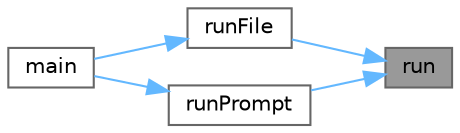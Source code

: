 digraph "run"
{
 // LATEX_PDF_SIZE
  bgcolor="transparent";
  edge [fontname=Helvetica,fontsize=10,labelfontname=Helvetica,labelfontsize=10];
  node [fontname=Helvetica,fontsize=10,shape=box,height=0.2,width=0.4];
  rankdir="RL";
  Node1 [id="Node000001",label="run",height=0.2,width=0.4,color="gray40", fillcolor="grey60", style="filled", fontcolor="black",tooltip=" "];
  Node1 -> Node2 [id="edge1_Node000001_Node000002",dir="back",color="steelblue1",style="solid",tooltip=" "];
  Node2 [id="Node000002",label="runFile",height=0.2,width=0.4,color="grey40", fillcolor="white", style="filled",URL="$main_8cpp.html#abd88a82eb70f9e68f4ca9b5ebb923556",tooltip=" "];
  Node2 -> Node3 [id="edge2_Node000002_Node000003",dir="back",color="steelblue1",style="solid",tooltip=" "];
  Node3 [id="Node000003",label="main",height=0.2,width=0.4,color="grey40", fillcolor="white", style="filled",URL="$main_8cpp.html#a0ddf1224851353fc92bfbff6f499fa97",tooltip=" "];
  Node1 -> Node4 [id="edge3_Node000001_Node000004",dir="back",color="steelblue1",style="solid",tooltip=" "];
  Node4 [id="Node000004",label="runPrompt",height=0.2,width=0.4,color="grey40", fillcolor="white", style="filled",URL="$main_8cpp.html#a2177fc6f8c300b3c24f38817ba64da30",tooltip=" "];
  Node4 -> Node3 [id="edge4_Node000004_Node000003",dir="back",color="steelblue1",style="solid",tooltip=" "];
}
